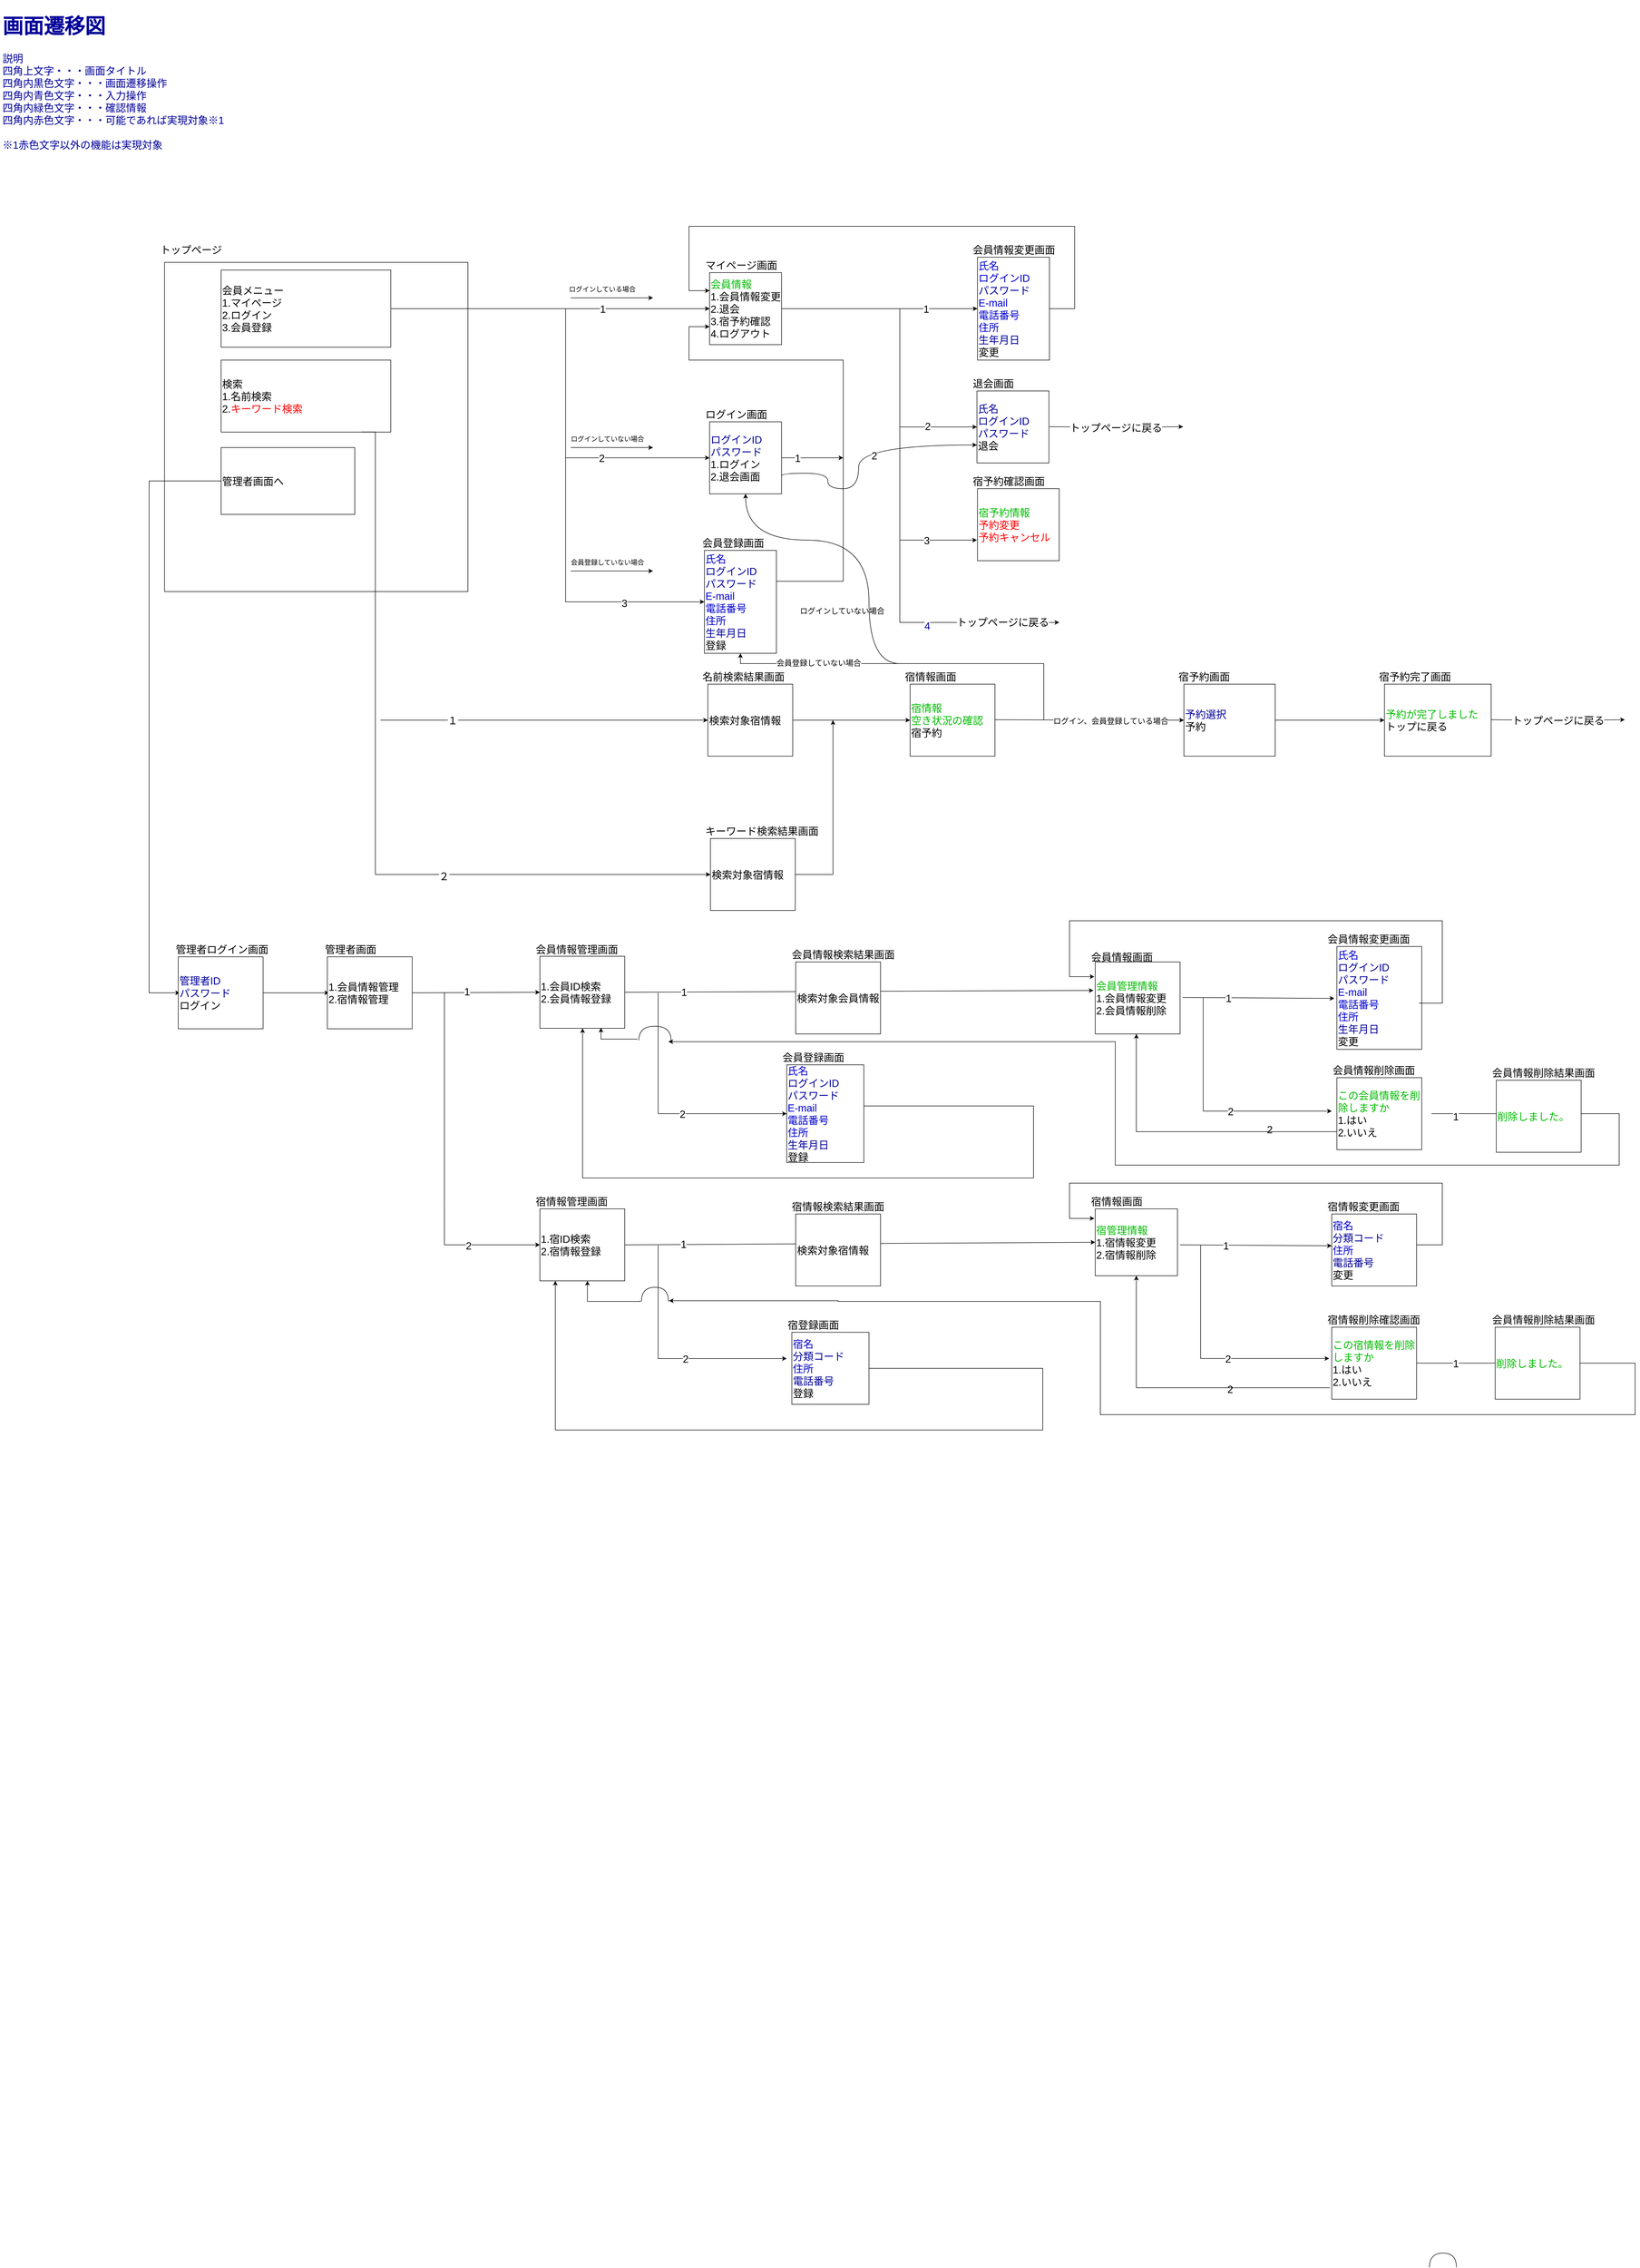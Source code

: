 <mxfile version="18.0.4" type="device"><diagram id="SCnkeToK2idK928pMim0" name="ページ1"><mxGraphModel dx="2545" dy="2620" grid="1" gridSize="10" guides="1" tooltips="1" connect="1" arrows="1" fold="1" page="1" pageScale="1" pageWidth="1100" pageHeight="1700" math="0" shadow="0"><root><mxCell id="0"/><mxCell id="1" parent="0"/><mxCell id="dKKwTY9NeeQIRmnHNCGu-55" value="&lt;h1&gt;画面遷移図&lt;/h1&gt;&lt;div&gt;説明&lt;/div&gt;&lt;div&gt;四角上文字・・・画面タイトル&lt;/div&gt;&lt;div&gt;四角内黒色文字・・・画面遷移操作&lt;/div&gt;&lt;div&gt;四角内青色文字・・・入力操作&lt;/div&gt;&lt;div&gt;四角内緑色文字・・・確認情報&lt;/div&gt;&lt;div&gt;四角内赤色文字・・・可能であれば実現対象※1&lt;/div&gt;&lt;div&gt;&lt;br&gt;&lt;/div&gt;&lt;div&gt;※1赤色文字以外の機能は実現対象&lt;/div&gt;&lt;div&gt;&lt;br&gt;&lt;/div&gt;" style="text;html=1;strokeColor=none;fillColor=none;spacing=5;spacingTop=-20;whiteSpace=wrap;overflow=hidden;rounded=0;fontSize=20;fontColor=#000099;" parent="1" vertex="1"><mxGeometry x="-210" y="-1370" width="510" height="360" as="geometry"/></mxCell><mxCell id="dKKwTY9NeeQIRmnHNCGu-114" value="" style="endArrow=classic;html=1;rounded=0;fontSize=20;fontColor=#00BB00;edgeStyle=elbowEdgeStyle;" parent="1" source="ScFktMSNSQJgYBEIyoUA-1" edge="1"><mxGeometry width="50" height="50" relative="1" as="geometry"><mxPoint x="-20" y="-30" as="sourcePoint"/><mxPoint x="140" y="550" as="targetPoint"/><Array as="points"><mxPoint x="80" y="550"/></Array></mxGeometry></mxCell><mxCell id="dKKwTY9NeeQIRmnHNCGu-115" value="&lt;font color=&quot;#000099&quot;&gt;管理者ID&lt;br&gt;パスワード&lt;/font&gt;&lt;br&gt;ログイン" style="rounded=0;whiteSpace=wrap;html=1;fontSize=20;align=left;" parent="1" vertex="1"><mxGeometry x="136.67" y="480" width="165" height="140" as="geometry"/></mxCell><mxCell id="dKKwTY9NeeQIRmnHNCGu-117" value="管理者ログイン画面" style="text;html=1;strokeColor=none;fillColor=none;align=left;verticalAlign=middle;whiteSpace=wrap;rounded=0;fontSize=20;" parent="1" vertex="1"><mxGeometry x="130" y="450" width="210" height="30" as="geometry"/></mxCell><mxCell id="dKKwTY9NeeQIRmnHNCGu-118" value="" style="endArrow=classic;html=1;rounded=0;fontSize=20;fontColor=#000099;exitX=1;exitY=0.5;exitDx=0;exitDy=0;" parent="1" source="dKKwTY9NeeQIRmnHNCGu-115" edge="1"><mxGeometry width="50" height="50" relative="1" as="geometry"><mxPoint x="480" y="590" as="sourcePoint"/><mxPoint x="430" y="550" as="targetPoint"/></mxGeometry></mxCell><mxCell id="dKKwTY9NeeQIRmnHNCGu-119" value="1.会員情報管理&lt;br&gt;2.宿情報管理" style="rounded=0;whiteSpace=wrap;html=1;fontSize=20;align=left;" parent="1" vertex="1"><mxGeometry x="426.67" y="480" width="165" height="140" as="geometry"/></mxCell><mxCell id="dKKwTY9NeeQIRmnHNCGu-120" value="管理者画面" style="text;html=1;strokeColor=none;fillColor=none;align=left;verticalAlign=middle;whiteSpace=wrap;rounded=0;fontSize=20;" parent="1" vertex="1"><mxGeometry x="420" y="450" width="210" height="30" as="geometry"/></mxCell><mxCell id="dKKwTY9NeeQIRmnHNCGu-121" value="" style="endArrow=classic;html=1;rounded=0;fontSize=20;fontColor=#000099;exitX=1;exitY=0.5;exitDx=0;exitDy=0;entryX=0;entryY=0.5;entryDx=0;entryDy=0;" parent="1" target="dKKwTY9NeeQIRmnHNCGu-122" edge="1"><mxGeometry width="50" height="50" relative="1" as="geometry"><mxPoint x="591.67" y="550" as="sourcePoint"/><mxPoint x="720" y="550" as="targetPoint"/></mxGeometry></mxCell><mxCell id="dKKwTY9NeeQIRmnHNCGu-129" value="1" style="edgeLabel;html=1;align=center;verticalAlign=middle;resizable=0;points=[];fontSize=20;fontColor=#000000;" parent="dKKwTY9NeeQIRmnHNCGu-121" vertex="1" connectable="0"><mxGeometry x="-0.143" y="3" relative="1" as="geometry"><mxPoint as="offset"/></mxGeometry></mxCell><mxCell id="dKKwTY9NeeQIRmnHNCGu-122" value="1.会員ID検索&lt;br&gt;2.会員情報登録" style="rounded=0;whiteSpace=wrap;html=1;fontSize=20;align=left;" parent="1" vertex="1"><mxGeometry x="840.0" y="479" width="165" height="140" as="geometry"/></mxCell><mxCell id="dKKwTY9NeeQIRmnHNCGu-123" value="会員情報管理画面" style="text;html=1;strokeColor=none;fillColor=none;align=left;verticalAlign=middle;whiteSpace=wrap;rounded=0;fontSize=20;" parent="1" vertex="1"><mxGeometry x="830" y="450" width="210" height="30" as="geometry"/></mxCell><mxCell id="dKKwTY9NeeQIRmnHNCGu-124" value="" style="edgeStyle=segmentEdgeStyle;endArrow=classic;html=1;rounded=0;fontSize=20;fontColor=#000000;entryX=0;entryY=0.5;entryDx=0;entryDy=0;" parent="1" target="dKKwTY9NeeQIRmnHNCGu-125" edge="1"><mxGeometry width="50" height="50" relative="1" as="geometry"><mxPoint x="654.34" y="549" as="sourcePoint"/><mxPoint x="840" y="770" as="targetPoint"/><Array as="points"><mxPoint x="654" y="1040"/></Array></mxGeometry></mxCell><mxCell id="dKKwTY9NeeQIRmnHNCGu-130" value="2" style="edgeLabel;html=1;align=center;verticalAlign=middle;resizable=0;points=[];fontSize=20;fontColor=#000000;" parent="dKKwTY9NeeQIRmnHNCGu-124" vertex="1" connectable="0"><mxGeometry x="0.302" y="2" relative="1" as="geometry"><mxPoint x="44" y="51" as="offset"/></mxGeometry></mxCell><mxCell id="dKKwTY9NeeQIRmnHNCGu-125" value="1.宿ID検索&lt;br&gt;2.宿情報登録" style="rounded=0;whiteSpace=wrap;html=1;fontSize=20;align=left;" parent="1" vertex="1"><mxGeometry x="840.0" y="970" width="165" height="140" as="geometry"/></mxCell><mxCell id="dKKwTY9NeeQIRmnHNCGu-126" value="宿情報管理画面" style="text;html=1;strokeColor=none;fillColor=none;align=left;verticalAlign=middle;whiteSpace=wrap;rounded=0;fontSize=20;" parent="1" vertex="1"><mxGeometry x="830" y="940" width="210" height="30" as="geometry"/></mxCell><mxCell id="dKKwTY9NeeQIRmnHNCGu-131" value="" style="endArrow=classic;html=1;rounded=0;fontSize=20;fontColor=#000000;exitX=1;exitY=0.5;exitDx=0;exitDy=0;entryX=-0.021;entryY=0.396;entryDx=0;entryDy=0;entryPerimeter=0;" parent="1" source="dKKwTY9NeeQIRmnHNCGu-122" target="dKKwTY9NeeQIRmnHNCGu-141" edge="1"><mxGeometry width="50" height="50" relative="1" as="geometry"><mxPoint x="1130" y="550" as="sourcePoint"/><mxPoint x="1310" y="550" as="targetPoint"/></mxGeometry></mxCell><mxCell id="dKKwTY9NeeQIRmnHNCGu-138" value="1" style="edgeLabel;html=1;align=center;verticalAlign=middle;resizable=0;points=[];fontSize=20;fontColor=#000000;" parent="dKKwTY9NeeQIRmnHNCGu-131" vertex="1" connectable="0"><mxGeometry x="-0.226" y="-1" relative="1" as="geometry"><mxPoint x="-238" y="-1" as="offset"/></mxGeometry></mxCell><mxCell id="dKKwTY9NeeQIRmnHNCGu-132" value="&lt;font color=&quot;#00bb00&quot;&gt;宿管理情報&lt;/font&gt;&lt;br&gt;1.宿情報変更&lt;br&gt;2.宿情報削除" style="rounded=0;whiteSpace=wrap;html=1;fontSize=20;align=left;" parent="1" vertex="1"><mxGeometry x="1920" y="970" width="160" height="130" as="geometry"/></mxCell><mxCell id="dKKwTY9NeeQIRmnHNCGu-133" value="宿情報画面" style="text;html=1;strokeColor=none;fillColor=none;align=left;verticalAlign=middle;whiteSpace=wrap;rounded=0;fontSize=20;" parent="1" vertex="1"><mxGeometry x="1910" y="940" width="210" height="30" as="geometry"/></mxCell><mxCell id="dKKwTY9NeeQIRmnHNCGu-134" value="" style="endArrow=classic;html=1;rounded=0;fontSize=20;fontColor=#00BB00;edgeStyle=elbowEdgeStyle;entryX=0;entryY=0.5;entryDx=0;entryDy=0;" parent="1" target="dKKwTY9NeeQIRmnHNCGu-135" edge="1"><mxGeometry width="50" height="50" relative="1" as="geometry"><mxPoint x="1070" y="550" as="sourcePoint"/><mxPoint x="1290" y="770" as="targetPoint"/><Array as="points"><mxPoint x="1070" y="770"/></Array></mxGeometry></mxCell><mxCell id="dKKwTY9NeeQIRmnHNCGu-139" value="2" style="edgeLabel;html=1;align=center;verticalAlign=middle;resizable=0;points=[];fontSize=20;fontColor=#000000;" parent="dKKwTY9NeeQIRmnHNCGu-134" vertex="1" connectable="0"><mxGeometry x="0.162" relative="1" as="geometry"><mxPoint as="offset"/></mxGeometry></mxCell><mxCell id="dKKwTY9NeeQIRmnHNCGu-135" value="&lt;font style=&quot;&quot; color=&quot;#0000cc&quot;&gt;氏名&lt;br&gt;&lt;/font&gt;&lt;font color=&quot;#000099&quot;&gt;ログインID&lt;br&gt;パスワード&lt;/font&gt;&lt;br style=&quot;&quot;&gt;&lt;font style=&quot;&quot; color=&quot;#0000cc&quot;&gt;E-mail&lt;/font&gt;&lt;br style=&quot;&quot;&gt;&lt;font style=&quot;&quot; color=&quot;#0000cc&quot;&gt;電話番号&lt;/font&gt;&lt;br style=&quot;&quot;&gt;&lt;font style=&quot;&quot; color=&quot;#0000cc&quot;&gt;住所&lt;br&gt;&lt;/font&gt;&lt;font color=&quot;#000099&quot;&gt;生年月日&lt;/font&gt;&lt;br style=&quot;&quot;&gt;登録" style="rounded=0;whiteSpace=wrap;html=1;fontSize=20;align=left;" parent="1" vertex="1"><mxGeometry x="1320" y="690" width="150" height="190" as="geometry"/></mxCell><mxCell id="dKKwTY9NeeQIRmnHNCGu-136" value="会員登録画面" style="text;html=1;strokeColor=none;fillColor=none;align=left;verticalAlign=middle;whiteSpace=wrap;rounded=0;fontSize=20;" parent="1" vertex="1"><mxGeometry x="1310" y="660" width="140" height="30" as="geometry"/></mxCell><mxCell id="dKKwTY9NeeQIRmnHNCGu-141" value="&lt;font color=&quot;#00bb00&quot;&gt;会員管理情報&lt;/font&gt;&lt;br&gt;1.会員情報変更&lt;br&gt;2.会員情報削除" style="rounded=0;whiteSpace=wrap;html=1;fontSize=20;align=left;" parent="1" vertex="1"><mxGeometry x="1920.0" y="490" width="165" height="140" as="geometry"/></mxCell><mxCell id="dKKwTY9NeeQIRmnHNCGu-142" value="会員情報画面" style="text;html=1;strokeColor=none;fillColor=none;align=left;verticalAlign=middle;whiteSpace=wrap;rounded=0;fontSize=20;" parent="1" vertex="1"><mxGeometry x="1910" y="465" width="210" height="30" as="geometry"/></mxCell><mxCell id="dKKwTY9NeeQIRmnHNCGu-143" value="" style="endArrow=classic;html=1;rounded=0;fontSize=20;fontColor=#000000;exitX=1;exitY=0.5;exitDx=0;exitDy=0;entryX=0;entryY=0.5;entryDx=0;entryDy=0;" parent="1" target="dKKwTY9NeeQIRmnHNCGu-132" edge="1"><mxGeometry width="50" height="50" relative="1" as="geometry"><mxPoint x="1005" y="1040" as="sourcePoint"/><mxPoint x="1310.0" y="1041" as="targetPoint"/></mxGeometry></mxCell><mxCell id="dKKwTY9NeeQIRmnHNCGu-144" value="1" style="edgeLabel;html=1;align=center;verticalAlign=middle;resizable=0;points=[];fontSize=20;fontColor=#000000;" parent="dKKwTY9NeeQIRmnHNCGu-143" vertex="1" connectable="0"><mxGeometry x="-0.226" y="-1" relative="1" as="geometry"><mxPoint x="-240" y="-1" as="offset"/></mxGeometry></mxCell><mxCell id="dKKwTY9NeeQIRmnHNCGu-145" value="" style="endArrow=classic;html=1;rounded=0;fontSize=20;fontColor=#00BB00;edgeStyle=elbowEdgeStyle;entryX=0;entryY=0.5;entryDx=0;entryDy=0;" parent="1" edge="1"><mxGeometry width="50" height="50" relative="1" as="geometry"><mxPoint x="1070.0" y="1041" as="sourcePoint"/><mxPoint x="1320.0" y="1261" as="targetPoint"/><Array as="points"><mxPoint x="1070.0" y="1261"/></Array></mxGeometry></mxCell><mxCell id="dKKwTY9NeeQIRmnHNCGu-146" value="2" style="edgeLabel;html=1;align=center;verticalAlign=middle;resizable=0;points=[];fontSize=20;fontColor=#000000;" parent="dKKwTY9NeeQIRmnHNCGu-145" vertex="1" connectable="0"><mxGeometry x="0.162" relative="1" as="geometry"><mxPoint as="offset"/></mxGeometry></mxCell><mxCell id="dKKwTY9NeeQIRmnHNCGu-147" value="&lt;font style=&quot;&quot; color=&quot;#0000cc&quot;&gt;宿名&lt;br&gt;&lt;/font&gt;&lt;font color=&quot;#000099&quot;&gt;分類コード&lt;/font&gt;&lt;br style=&quot;&quot;&gt;&lt;font style=&quot;&quot; color=&quot;#0000cc&quot;&gt;住所&lt;br&gt;&lt;/font&gt;&lt;font color=&quot;#000099&quot;&gt;電話番号&lt;/font&gt;&lt;br style=&quot;&quot;&gt;登録" style="rounded=0;whiteSpace=wrap;html=1;fontSize=20;align=left;" parent="1" vertex="1"><mxGeometry x="1330" y="1210" width="150" height="140" as="geometry"/></mxCell><mxCell id="dKKwTY9NeeQIRmnHNCGu-148" value="宿登録画面" style="text;html=1;strokeColor=none;fillColor=none;align=left;verticalAlign=middle;whiteSpace=wrap;rounded=0;fontSize=20;" parent="1" vertex="1"><mxGeometry x="1320" y="1180" width="140" height="30" as="geometry"/></mxCell><mxCell id="dKKwTY9NeeQIRmnHNCGu-153" value="" style="edgeStyle=orthogonalEdgeStyle;elbow=vertical;endArrow=classic;html=1;rounded=0;fontSize=20;fontColor=#00BB00;exitX=1;exitY=0.5;exitDx=0;exitDy=0;" parent="1" source="dKKwTY9NeeQIRmnHNCGu-135" target="dKKwTY9NeeQIRmnHNCGu-122" edge="1"><mxGeometry width="50" height="50" relative="1" as="geometry"><mxPoint x="1730" y="770" as="sourcePoint"/><mxPoint x="910" y="910" as="targetPoint"/><Array as="points"><mxPoint x="1470" y="770"/><mxPoint x="1800" y="770"/><mxPoint x="1800" y="910"/><mxPoint x="923" y="910"/></Array></mxGeometry></mxCell><mxCell id="dKKwTY9NeeQIRmnHNCGu-158" value="" style="edgeStyle=orthogonalEdgeStyle;elbow=vertical;endArrow=classic;html=1;rounded=0;fontSize=20;fontColor=#00BB00;exitX=1;exitY=0.5;exitDx=0;exitDy=0;" parent="1" source="dKKwTY9NeeQIRmnHNCGu-147" edge="1"><mxGeometry width="50" height="50" relative="1" as="geometry"><mxPoint x="1749" y="1280" as="sourcePoint"/><mxPoint x="870" y="1110" as="targetPoint"/><Array as="points"><mxPoint x="1818" y="1280"/><mxPoint x="1818" y="1400"/><mxPoint x="870" y="1400"/></Array></mxGeometry></mxCell><mxCell id="fsXz6TaaXuF8lYQnEUU4-1" value="検索対象宿情報" style="rounded=0;whiteSpace=wrap;html=1;fontSize=20;align=left;" parent="1" vertex="1"><mxGeometry x="1337.5" y="980" width="165" height="140" as="geometry"/></mxCell><mxCell id="fsXz6TaaXuF8lYQnEUU4-2" value="宿情報検索結果画面" style="text;html=1;strokeColor=none;fillColor=none;align=left;verticalAlign=middle;whiteSpace=wrap;rounded=0;fontSize=20;" parent="1" vertex="1"><mxGeometry x="1327.5" y="950" width="210" height="30" as="geometry"/></mxCell><mxCell id="fsXz6TaaXuF8lYQnEUU4-3" value="検索対象会員情報" style="rounded=0;whiteSpace=wrap;html=1;fontSize=20;align=left;" parent="1" vertex="1"><mxGeometry x="1337.5" y="490" width="165" height="140" as="geometry"/></mxCell><mxCell id="fsXz6TaaXuF8lYQnEUU4-4" value="会員情報検索結果画面" style="text;html=1;strokeColor=none;fillColor=none;align=left;verticalAlign=middle;whiteSpace=wrap;rounded=0;fontSize=20;" parent="1" vertex="1"><mxGeometry x="1327.5" y="460" width="210" height="30" as="geometry"/></mxCell><mxCell id="fsXz6TaaXuF8lYQnEUU4-6" value="" style="endArrow=classic;html=1;rounded=0;fontSize=20;fontColor=#00BB00;edgeStyle=elbowEdgeStyle;entryX=0;entryY=0.5;entryDx=0;entryDy=0;" parent="1" edge="1"><mxGeometry width="50" height="50" relative="1" as="geometry"><mxPoint x="2130.005" y="560.003" as="sourcePoint"/><mxPoint x="2380.005" y="780.003" as="targetPoint"/><Array as="points"><mxPoint x="2130.005" y="780.003"/></Array></mxGeometry></mxCell><mxCell id="fsXz6TaaXuF8lYQnEUU4-7" value="2" style="edgeLabel;html=1;align=center;verticalAlign=middle;resizable=0;points=[];fontSize=20;fontColor=#000000;" parent="fsXz6TaaXuF8lYQnEUU4-6" vertex="1" connectable="0"><mxGeometry x="0.162" relative="1" as="geometry"><mxPoint as="offset"/></mxGeometry></mxCell><mxCell id="fsXz6TaaXuF8lYQnEUU4-8" value="" style="endArrow=classic;html=1;rounded=0;fontSize=20;fontColor=#000000;exitX=1;exitY=0.5;exitDx=0;exitDy=0;" parent="1" edge="1"><mxGeometry width="50" height="50" relative="1" as="geometry"><mxPoint x="2090" y="559.09" as="sourcePoint"/><mxPoint x="2385" y="560.91" as="targetPoint"/></mxGeometry></mxCell><mxCell id="fsXz6TaaXuF8lYQnEUU4-9" value="1" style="edgeLabel;html=1;align=center;verticalAlign=middle;resizable=0;points=[];fontSize=20;fontColor=#000000;" parent="fsXz6TaaXuF8lYQnEUU4-8" vertex="1" connectable="0"><mxGeometry x="-0.226" y="-1" relative="1" as="geometry"><mxPoint x="-25" y="-1" as="offset"/></mxGeometry></mxCell><mxCell id="fsXz6TaaXuF8lYQnEUU4-10" value="" style="endArrow=classic;html=1;rounded=0;fontSize=20;fontColor=#00BB00;edgeStyle=elbowEdgeStyle;entryX=0;entryY=0.5;entryDx=0;entryDy=0;" parent="1" edge="1"><mxGeometry width="50" height="50" relative="1" as="geometry"><mxPoint x="2125.005" y="1040.913" as="sourcePoint"/><mxPoint x="2375.005" y="1260.913" as="targetPoint"/><Array as="points"><mxPoint x="2125.005" y="1260.913"/></Array></mxGeometry></mxCell><mxCell id="fsXz6TaaXuF8lYQnEUU4-11" value="2" style="edgeLabel;html=1;align=center;verticalAlign=middle;resizable=0;points=[];fontSize=20;fontColor=#000000;" parent="fsXz6TaaXuF8lYQnEUU4-10" vertex="1" connectable="0"><mxGeometry x="0.162" relative="1" as="geometry"><mxPoint as="offset"/></mxGeometry></mxCell><mxCell id="fsXz6TaaXuF8lYQnEUU4-12" value="" style="endArrow=classic;html=1;rounded=0;fontSize=20;fontColor=#000000;exitX=1;exitY=0.5;exitDx=0;exitDy=0;" parent="1" edge="1"><mxGeometry width="50" height="50" relative="1" as="geometry"><mxPoint x="2085" y="1040" as="sourcePoint"/><mxPoint x="2380" y="1041.82" as="targetPoint"/></mxGeometry></mxCell><mxCell id="fsXz6TaaXuF8lYQnEUU4-13" value="1" style="edgeLabel;html=1;align=center;verticalAlign=middle;resizable=0;points=[];fontSize=20;fontColor=#000000;" parent="fsXz6TaaXuF8lYQnEUU4-12" vertex="1" connectable="0"><mxGeometry x="-0.226" y="-1" relative="1" as="geometry"><mxPoint x="-25" y="-1" as="offset"/></mxGeometry></mxCell><mxCell id="fsXz6TaaXuF8lYQnEUU4-14" value="&lt;font style=&quot;&quot; color=&quot;#0000cc&quot;&gt;氏名&lt;br&gt;&lt;/font&gt;&lt;font style=&quot;&quot; color=&quot;#000099&quot;&gt;ログインID&lt;br&gt;パスワード&lt;/font&gt;&lt;br style=&quot;&quot;&gt;&lt;font style=&quot;&quot; color=&quot;#0000cc&quot;&gt;E-mail&lt;/font&gt;&lt;br style=&quot;&quot;&gt;&lt;font style=&quot;&quot; color=&quot;#0000cc&quot;&gt;電話番号&lt;/font&gt;&lt;br style=&quot;&quot;&gt;&lt;font style=&quot;&quot; color=&quot;#0000cc&quot;&gt;住所&lt;br&gt;&lt;/font&gt;&lt;span style=&quot;color: rgb(0, 0, 153);&quot;&gt;生年月日&lt;/span&gt;&lt;br style=&quot;&quot;&gt;変更" style="rounded=0;whiteSpace=wrap;html=1;fontSize=20;align=left;" parent="1" vertex="1"><mxGeometry x="2390" y="460" width="165" height="200" as="geometry"/></mxCell><mxCell id="fsXz6TaaXuF8lYQnEUU4-15" value="会員情報変更画面" style="text;html=1;strokeColor=none;fillColor=none;align=left;verticalAlign=middle;whiteSpace=wrap;rounded=0;fontSize=20;" parent="1" vertex="1"><mxGeometry x="2370" y="430" width="210" height="30" as="geometry"/></mxCell><mxCell id="fsXz6TaaXuF8lYQnEUU4-16" value="&lt;font color=&quot;#00bb00&quot;&gt;この会員情報を削除しますか&lt;/font&gt;&lt;br&gt;1.はい&lt;br&gt;2.いいえ" style="rounded=0;whiteSpace=wrap;html=1;fontSize=20;align=left;" parent="1" vertex="1"><mxGeometry x="2390.0" y="715" width="165" height="140" as="geometry"/></mxCell><mxCell id="fsXz6TaaXuF8lYQnEUU4-17" value="会員情報削除画面" style="text;html=1;strokeColor=none;fillColor=none;align=left;verticalAlign=middle;whiteSpace=wrap;rounded=0;fontSize=20;" parent="1" vertex="1"><mxGeometry x="2380" y="685" width="210" height="30" as="geometry"/></mxCell><mxCell id="fsXz6TaaXuF8lYQnEUU4-18" value="&lt;font style=&quot;&quot; color=&quot;#0000cc&quot;&gt;宿名&lt;br&gt;&lt;/font&gt;&lt;font style=&quot;&quot; color=&quot;#000099&quot;&gt;分類コード&lt;/font&gt;&lt;br style=&quot;&quot;&gt;&lt;font style=&quot;&quot; color=&quot;#0000cc&quot;&gt;住所&lt;br&gt;&lt;/font&gt;&lt;font style=&quot;&quot; color=&quot;#000099&quot;&gt;電話番号&lt;/font&gt;&lt;br style=&quot;&quot;&gt;変更" style="rounded=0;whiteSpace=wrap;html=1;fontSize=20;align=left;" parent="1" vertex="1"><mxGeometry x="2380.0" y="980" width="165" height="140" as="geometry"/></mxCell><mxCell id="fsXz6TaaXuF8lYQnEUU4-19" value="宿情報変更画面" style="text;html=1;strokeColor=none;fillColor=none;align=left;verticalAlign=middle;whiteSpace=wrap;rounded=0;fontSize=20;" parent="1" vertex="1"><mxGeometry x="2370" y="950" width="210" height="30" as="geometry"/></mxCell><mxCell id="fsXz6TaaXuF8lYQnEUU4-20" value="&lt;font style=&quot;&quot; color=&quot;#00bb00&quot;&gt;この宿情報を削除しますか&lt;/font&gt;&lt;br style=&quot;&quot;&gt;&lt;span style=&quot;&quot;&gt;1.はい&lt;/span&gt;&lt;br style=&quot;&quot;&gt;&lt;span style=&quot;&quot;&gt;2.いいえ&lt;/span&gt;" style="rounded=0;whiteSpace=wrap;html=1;fontSize=20;align=left;" parent="1" vertex="1"><mxGeometry x="2380.0" y="1200" width="165" height="140" as="geometry"/></mxCell><mxCell id="fsXz6TaaXuF8lYQnEUU4-21" value="宿情報削除確認画面" style="text;html=1;strokeColor=none;fillColor=none;align=left;verticalAlign=middle;whiteSpace=wrap;rounded=0;fontSize=20;" parent="1" vertex="1"><mxGeometry x="2370" y="1170" width="210" height="30" as="geometry"/></mxCell><mxCell id="fsXz6TaaXuF8lYQnEUU4-22" value="" style="edgeStyle=segmentEdgeStyle;endArrow=classic;html=1;rounded=0;fontColor=#00BB00;entryX=0.052;entryY=1.019;entryDx=0;entryDy=0;entryPerimeter=0;" parent="1" target="awbDThb11Wzi4i5nIfmP-154" edge="1"><mxGeometry width="50" height="50" relative="1" as="geometry"><mxPoint x="2545" y="1270" as="sourcePoint"/><mxPoint x="1170" y="1150" as="targetPoint"/><Array as="points"><mxPoint x="2970" y="1270"/><mxPoint x="2970" y="1370"/><mxPoint x="1930" y="1370"/><mxPoint x="1930" y="1150"/><mxPoint x="1420" y="1150"/><mxPoint x="1420" y="1149"/></Array></mxGeometry></mxCell><mxCell id="fsXz6TaaXuF8lYQnEUU4-23" value="2" style="edgeLabel;html=1;align=center;verticalAlign=middle;resizable=0;points=[];fontColor=#000000;fontSize=20;" parent="fsXz6TaaXuF8lYQnEUU4-22" vertex="1" connectable="0"><mxGeometry x="-0.546" y="6" relative="1" as="geometry"><mxPoint x="-717" y="-56" as="offset"/></mxGeometry></mxCell><mxCell id="fsXz6TaaXuF8lYQnEUU4-24" value="" style="edgeStyle=segmentEdgeStyle;endArrow=classic;html=1;rounded=0;fontSize=20;fontColor=#000000;exitX=-0.021;exitY=0.841;exitDx=0;exitDy=0;exitPerimeter=0;entryX=0.5;entryY=1;entryDx=0;entryDy=0;" parent="1" source="fsXz6TaaXuF8lYQnEUU4-20" target="dKKwTY9NeeQIRmnHNCGu-132" edge="1"><mxGeometry width="50" height="50" relative="1" as="geometry"><mxPoint x="2270" y="1320" as="sourcePoint"/><mxPoint x="2320" y="1270" as="targetPoint"/><Array as="points"><mxPoint x="2000" y="1318"/></Array></mxGeometry></mxCell><mxCell id="fsXz6TaaXuF8lYQnEUU4-25" value="1" style="edgeLabel;html=1;align=center;verticalAlign=middle;resizable=0;points=[];fontSize=20;fontColor=#000000;" parent="fsXz6TaaXuF8lYQnEUU4-24" vertex="1" connectable="0"><mxGeometry x="-0.486" relative="1" as="geometry"><mxPoint x="397" y="-48" as="offset"/></mxGeometry></mxCell><mxCell id="fsXz6TaaXuF8lYQnEUU4-26" value="" style="edgeStyle=segmentEdgeStyle;endArrow=classic;html=1;rounded=0;fontColor=#00BB00;" parent="1" edge="1"><mxGeometry width="50" height="50" relative="1" as="geometry"><mxPoint x="2574" y="785" as="sourcePoint"/><mxPoint x="1090" y="645" as="targetPoint"/><Array as="points"><mxPoint x="2939" y="785"/><mxPoint x="2939" y="885"/><mxPoint x="1959" y="885"/><mxPoint x="1959" y="645"/><mxPoint x="1110" y="645"/></Array></mxGeometry></mxCell><mxCell id="fsXz6TaaXuF8lYQnEUU4-27" value="2" style="edgeLabel;html=1;align=center;verticalAlign=middle;resizable=0;points=[];fontColor=#000000;fontSize=20;" parent="fsXz6TaaXuF8lYQnEUU4-26" vertex="1" connectable="0"><mxGeometry x="-0.546" y="6" relative="1" as="geometry"><mxPoint x="-565" y="-76" as="offset"/></mxGeometry></mxCell><mxCell id="fsXz6TaaXuF8lYQnEUU4-28" value="" style="edgeStyle=segmentEdgeStyle;endArrow=classic;html=1;rounded=0;fontSize=20;fontColor=#000000;" parent="1" edge="1"><mxGeometry width="50" height="50" relative="1" as="geometry"><mxPoint x="2390" y="830" as="sourcePoint"/><mxPoint x="2000" y="630" as="targetPoint"/><Array as="points"><mxPoint x="2387" y="820"/><mxPoint x="2010" y="820"/></Array></mxGeometry></mxCell><mxCell id="fsXz6TaaXuF8lYQnEUU4-29" value="1" style="edgeLabel;html=1;align=center;verticalAlign=middle;resizable=0;points=[];fontSize=20;fontColor=#000000;" parent="fsXz6TaaXuF8lYQnEUU4-28" vertex="1" connectable="0"><mxGeometry x="-0.486" relative="1" as="geometry"><mxPoint x="372" y="-30" as="offset"/></mxGeometry></mxCell><mxCell id="fsXz6TaaXuF8lYQnEUU4-31" value="" style="edgeStyle=segmentEdgeStyle;endArrow=classic;html=1;rounded=0;fontSize=20;fontColor=#000000;entryX=-0.01;entryY=0.143;entryDx=0;entryDy=0;entryPerimeter=0;" parent="1" target="dKKwTY9NeeQIRmnHNCGu-132" edge="1"><mxGeometry width="50" height="50" relative="1" as="geometry"><mxPoint x="2545" y="1040" as="sourcePoint"/><mxPoint x="1870" y="990" as="targetPoint"/><Array as="points"><mxPoint x="2595" y="1040"/><mxPoint x="2595" y="920"/><mxPoint x="1870" y="920"/><mxPoint x="1870" y="989"/></Array></mxGeometry></mxCell><mxCell id="fsXz6TaaXuF8lYQnEUU4-32" value="" style="edgeStyle=segmentEdgeStyle;endArrow=classic;html=1;rounded=0;fontSize=20;fontColor=#000000;entryX=-0.01;entryY=0.143;entryDx=0;entryDy=0;entryPerimeter=0;" parent="1" edge="1"><mxGeometry width="50" height="50" relative="1" as="geometry"><mxPoint x="2550" y="570.09" as="sourcePoint"/><mxPoint x="1918.31" y="518.59" as="targetPoint"/><Array as="points"><mxPoint x="2595" y="570"/><mxPoint x="2595" y="410"/><mxPoint x="1870" y="410"/><mxPoint x="1870" y="519"/></Array></mxGeometry></mxCell><mxCell id="lgAugguogJ9IQKmqpxsA-20" value="&lt;font color=&quot;#00bb00&quot;&gt;削除しました。&lt;/font&gt;&lt;br&gt;" style="rounded=0;whiteSpace=wrap;html=1;fontSize=20;align=left;" parent="1" vertex="1"><mxGeometry x="2700.0" y="720" width="165" height="140" as="geometry"/></mxCell><mxCell id="lgAugguogJ9IQKmqpxsA-21" value="会員情報削除結果画面" style="text;html=1;strokeColor=none;fillColor=none;align=left;verticalAlign=middle;whiteSpace=wrap;rounded=0;fontSize=20;" parent="1" vertex="1"><mxGeometry x="2690" y="690" width="210" height="30" as="geometry"/></mxCell><mxCell id="lgAugguogJ9IQKmqpxsA-22" value="&lt;font color=&quot;#00bb00&quot;&gt;削除しました。&lt;/font&gt;&lt;br&gt;" style="rounded=0;whiteSpace=wrap;html=1;fontSize=20;align=left;" parent="1" vertex="1"><mxGeometry x="2697.82" y="1200" width="165" height="140" as="geometry"/></mxCell><mxCell id="lgAugguogJ9IQKmqpxsA-23" value="会員情報削除結果画面" style="text;html=1;strokeColor=none;fillColor=none;align=left;verticalAlign=middle;whiteSpace=wrap;rounded=0;fontSize=20;" parent="1" vertex="1"><mxGeometry x="2690" y="1170" width="210" height="30" as="geometry"/></mxCell><mxCell id="awbDThb11Wzi4i5nIfmP-74" value="" style="edgeStyle=segmentEdgeStyle;endArrow=classic;html=1;rounded=0;fontSize=20;fontColor=#000099;elbow=vertical;entryX=0;entryY=0.25;entryDx=0;entryDy=0;" parent="1" target="awbDThb11Wzi4i5nIfmP-104" edge="1"><mxGeometry width="50" height="50" relative="1" as="geometry"><mxPoint x="1830" y="-780" as="sourcePoint"/><mxPoint x="960" y="-820" as="targetPoint"/><Array as="points"><mxPoint x="1880" y="-780"/><mxPoint x="1880" y="-940"/><mxPoint x="1130" y="-940"/><mxPoint x="1130" y="-815"/></Array></mxGeometry></mxCell><mxCell id="awbDThb11Wzi4i5nIfmP-75" value="&lt;span style=&quot;font-size: 20px;&quot;&gt;&lt;br&gt;&lt;/span&gt;" style="rounded=0;whiteSpace=wrap;html=1;" parent="1" vertex="1"><mxGeometry x="110" y="-870" width="590" height="640" as="geometry"/></mxCell><mxCell id="awbDThb11Wzi4i5nIfmP-76" value="検索&lt;br&gt;1.名前検索&lt;br&gt;2.&lt;font color=&quot;#ff0000&quot;&gt;キーワード検索&lt;/font&gt;" style="rounded=0;whiteSpace=wrap;html=1;fontSize=20;align=left;" parent="1" vertex="1"><mxGeometry x="220" y="-680" width="330" height="140" as="geometry"/></mxCell><mxCell id="awbDThb11Wzi4i5nIfmP-77" value="" style="endArrow=classic;html=1;rounded=0;fontSize=20;exitX=1;exitY=0.5;exitDx=0;exitDy=0;entryX=0;entryY=0.5;entryDx=0;entryDy=0;startArrow=none;" parent="1" source="awbDThb11Wzi4i5nIfmP-104" target="awbDThb11Wzi4i5nIfmP-89" edge="1"><mxGeometry width="50" height="50" relative="1" as="geometry"><mxPoint x="1120" y="-780" as="sourcePoint"/><mxPoint x="1410.0" y="-780" as="targetPoint"/></mxGeometry></mxCell><mxCell id="awbDThb11Wzi4i5nIfmP-78" value="1" style="edgeLabel;html=1;align=center;verticalAlign=middle;resizable=0;points=[];fontSize=20;fontColor=#000000;" parent="awbDThb11Wzi4i5nIfmP-77" vertex="1" connectable="0"><mxGeometry x="0.473" relative="1" as="geometry"><mxPoint as="offset"/></mxGeometry></mxCell><mxCell id="awbDThb11Wzi4i5nIfmP-79" value="" style="endArrow=classic;html=1;rounded=0;fontSize=20;entryX=0;entryY=0.5;entryDx=0;entryDy=0;exitX=1;exitY=0.5;exitDx=0;exitDy=0;" parent="1" source="awbDThb11Wzi4i5nIfmP-83" target="awbDThb11Wzi4i5nIfmP-104" edge="1"><mxGeometry width="50" height="50" relative="1" as="geometry"><mxPoint x="350" y="-780" as="sourcePoint"/><mxPoint x="1000" y="-780" as="targetPoint"/></mxGeometry></mxCell><mxCell id="awbDThb11Wzi4i5nIfmP-80" value="1" style="edgeLabel;html=1;align=center;verticalAlign=middle;resizable=0;points=[];fontSize=20;" parent="awbDThb11Wzi4i5nIfmP-79" vertex="1" connectable="0"><mxGeometry x="0.328" relative="1" as="geometry"><mxPoint as="offset"/></mxGeometry></mxCell><mxCell id="awbDThb11Wzi4i5nIfmP-81" value="" style="endArrow=classic;html=1;rounded=0;fontSize=20;edgeStyle=elbowEdgeStyle;entryX=0;entryY=0.5;entryDx=0;entryDy=0;" parent="1" target="awbDThb11Wzi4i5nIfmP-87" edge="1"><mxGeometry width="50" height="50" relative="1" as="geometry"><mxPoint x="890" y="-780" as="sourcePoint"/><mxPoint x="1000" y="-170" as="targetPoint"/><Array as="points"><mxPoint x="890" y="-720"/><mxPoint x="950" y="-540"/><mxPoint x="900" y="-680"/><mxPoint x="924" y="-430"/><mxPoint x="924" y="100"/><mxPoint x="1034" y="-261.25"/><mxPoint x="1064" y="-231.25"/><mxPoint x="1054" y="-231.25"/><mxPoint x="1064" y="-201.25"/></Array></mxGeometry></mxCell><mxCell id="awbDThb11Wzi4i5nIfmP-82" value="3" style="edgeLabel;html=1;align=center;verticalAlign=middle;resizable=0;points=[];fontSize=20;fontColor=#000000;" parent="awbDThb11Wzi4i5nIfmP-81" vertex="1" connectable="0"><mxGeometry x="0.628" y="-2" relative="1" as="geometry"><mxPoint as="offset"/></mxGeometry></mxCell><mxCell id="awbDThb11Wzi4i5nIfmP-83" value="&lt;div style=&quot;&quot;&gt;&lt;span style=&quot;font-size: 20px; text-align: center;&quot;&gt;会員メニュー&lt;/span&gt;&lt;span style=&quot;font-size: 20px; background-color: initial;&quot;&gt;&lt;br&gt;&lt;/span&gt;&lt;/div&gt;&lt;div style=&quot;&quot;&gt;&lt;span style=&quot;font-size: 20px; background-color: initial;&quot;&gt;1.マイページ&lt;/span&gt;&lt;br&gt;&lt;/div&gt;&lt;div style=&quot;&quot;&gt;&lt;span style=&quot;font-size: 20px; background-color: initial;&quot;&gt;2.ログイン&lt;/span&gt;&lt;/div&gt;&lt;div style=&quot;&quot;&gt;&lt;span style=&quot;font-size: 20px;&quot;&gt;3.会員登録&lt;/span&gt;&lt;/div&gt;" style="rounded=0;whiteSpace=wrap;html=1;align=left;" parent="1" vertex="1"><mxGeometry x="220" y="-855" width="330" height="150" as="geometry"/></mxCell><mxCell id="awbDThb11Wzi4i5nIfmP-84" style="edgeStyle=elbowEdgeStyle;rounded=0;orthogonalLoop=1;jettySize=auto;html=1;exitX=0.75;exitY=0;exitDx=0;exitDy=0;" parent="1" source="awbDThb11Wzi4i5nIfmP-83" target="awbDThb11Wzi4i5nIfmP-83" edge="1"><mxGeometry relative="1" as="geometry"/></mxCell><mxCell id="awbDThb11Wzi4i5nIfmP-85" value="トップページ" style="text;html=1;strokeColor=none;fillColor=none;align=left;verticalAlign=middle;whiteSpace=wrap;rounded=0;fontSize=20;" parent="1" vertex="1"><mxGeometry x="100" y="-910" width="130" height="30" as="geometry"/></mxCell><mxCell id="awbDThb11Wzi4i5nIfmP-86" value="マイページ画面" style="text;html=1;strokeColor=none;fillColor=none;align=left;verticalAlign=middle;whiteSpace=wrap;rounded=0;fontSize=20;" parent="1" vertex="1"><mxGeometry x="1160" y="-880" width="170" height="30" as="geometry"/></mxCell><mxCell id="awbDThb11Wzi4i5nIfmP-87" value="&lt;font style=&quot;&quot; color=&quot;#0000cc&quot;&gt;氏名&lt;br&gt;&lt;/font&gt;&lt;font color=&quot;#000099&quot;&gt;ログインID&lt;br&gt;パスワード&lt;/font&gt;&lt;br style=&quot;&quot;&gt;&lt;font style=&quot;&quot; color=&quot;#0000cc&quot;&gt;E-mail&lt;/font&gt;&lt;br style=&quot;&quot;&gt;&lt;font style=&quot;&quot; color=&quot;#0000cc&quot;&gt;電話番号&lt;/font&gt;&lt;br style=&quot;&quot;&gt;&lt;font style=&quot;&quot; color=&quot;#0000cc&quot;&gt;住所&lt;br&gt;&lt;/font&gt;&lt;font color=&quot;#000099&quot;&gt;生年月日&lt;/font&gt;&lt;br style=&quot;&quot;&gt;登録" style="rounded=0;whiteSpace=wrap;html=1;fontSize=20;align=left;" parent="1" vertex="1"><mxGeometry x="1160" y="-310" width="140" height="200" as="geometry"/></mxCell><mxCell id="awbDThb11Wzi4i5nIfmP-88" value="会員登録画面" style="text;html=1;strokeColor=none;fillColor=none;align=left;verticalAlign=middle;whiteSpace=wrap;rounded=0;fontSize=20;" parent="1" vertex="1"><mxGeometry x="1154.17" y="-340" width="140" height="30" as="geometry"/></mxCell><mxCell id="awbDThb11Wzi4i5nIfmP-89" value="&lt;font color=&quot;#0000cc&quot;&gt;氏名&lt;br&gt;ログインID&lt;br&gt;&lt;/font&gt;&lt;font color=&quot;#000099&quot;&gt;パスワード&lt;/font&gt;&lt;br&gt;&lt;font color=&quot;#0000cc&quot;&gt;E-mail&lt;/font&gt;&lt;br&gt;&lt;font color=&quot;#0000cc&quot;&gt;電話番号&lt;/font&gt;&lt;br&gt;&lt;font color=&quot;#0000cc&quot;&gt;住所&lt;br&gt;&lt;/font&gt;&lt;span style=&quot;color: rgb(0, 0, 153);&quot;&gt;生年月日&lt;/span&gt;&lt;br&gt;変更" style="rounded=0;whiteSpace=wrap;html=1;fontSize=20;align=left;" parent="1" vertex="1"><mxGeometry x="1691" y="-880" width="140" height="200" as="geometry"/></mxCell><mxCell id="awbDThb11Wzi4i5nIfmP-90" value="会員情報変更画面" style="text;html=1;strokeColor=none;fillColor=none;align=left;verticalAlign=middle;whiteSpace=wrap;rounded=0;fontSize=20;" parent="1" vertex="1"><mxGeometry x="1680" y="-910" width="170" height="30" as="geometry"/></mxCell><mxCell id="awbDThb11Wzi4i5nIfmP-91" value="&lt;font color=&quot;#000099&quot;&gt;氏名&lt;br&gt;ログインID&lt;br&gt;パスワード&lt;/font&gt;&lt;br&gt;退会" style="rounded=0;whiteSpace=wrap;html=1;fontSize=20;align=left;" parent="1" vertex="1"><mxGeometry x="1690" y="-620" width="140" height="140" as="geometry"/></mxCell><mxCell id="awbDThb11Wzi4i5nIfmP-92" value="" style="edgeStyle=segmentEdgeStyle;endArrow=classic;html=1;rounded=0;fontSize=20;entryX=0;entryY=0.5;entryDx=0;entryDy=0;entryPerimeter=0;" parent="1" target="awbDThb11Wzi4i5nIfmP-91" edge="1"><mxGeometry width="50" height="50" relative="1" as="geometry"><mxPoint x="1540" y="-780" as="sourcePoint"/><mxPoint x="1680" y="-550" as="targetPoint"/><Array as="points"><mxPoint x="1540" y="-550"/></Array></mxGeometry></mxCell><mxCell id="awbDThb11Wzi4i5nIfmP-93" value="2" style="edgeLabel;html=1;align=center;verticalAlign=middle;resizable=0;points=[];fontSize=20;fontColor=#000000;" parent="awbDThb11Wzi4i5nIfmP-92" vertex="1" connectable="0"><mxGeometry x="0.492" y="2" relative="1" as="geometry"><mxPoint as="offset"/></mxGeometry></mxCell><mxCell id="awbDThb11Wzi4i5nIfmP-94" value="退会画面" style="text;html=1;strokeColor=none;fillColor=none;align=left;verticalAlign=middle;whiteSpace=wrap;rounded=0;fontSize=20;" parent="1" vertex="1"><mxGeometry x="1680" y="-650" width="140" height="30" as="geometry"/></mxCell><mxCell id="awbDThb11Wzi4i5nIfmP-95" value="" style="edgeStyle=segmentEdgeStyle;endArrow=classic;html=1;rounded=0;fontSize=20;" parent="1" edge="1"><mxGeometry width="50" height="50" relative="1" as="geometry"><mxPoint x="1540" y="-550" as="sourcePoint"/><mxPoint x="1690" y="-330" as="targetPoint"/><Array as="points"><mxPoint x="1540" y="-330"/><mxPoint x="1610" y="-330"/></Array></mxGeometry></mxCell><mxCell id="awbDThb11Wzi4i5nIfmP-96" value="3" style="edgeLabel;html=1;align=center;verticalAlign=middle;resizable=0;points=[];fontSize=20;fontColor=#000000;" parent="awbDThb11Wzi4i5nIfmP-95" vertex="1" connectable="0"><mxGeometry x="0.468" relative="1" as="geometry"><mxPoint as="offset"/></mxGeometry></mxCell><mxCell id="awbDThb11Wzi4i5nIfmP-97" value="&lt;font color=&quot;#00bb00&quot;&gt;宿予約情報&lt;/font&gt;&lt;br&gt;&lt;font color=&quot;#ff0000&quot;&gt;予約変更&lt;br&gt;予約キャンセル&lt;/font&gt;" style="rounded=0;whiteSpace=wrap;html=1;fontSize=20;align=left;" parent="1" vertex="1"><mxGeometry x="1691" y="-430" width="159" height="140" as="geometry"/></mxCell><mxCell id="awbDThb11Wzi4i5nIfmP-98" value="宿予約確認画面" style="text;html=1;strokeColor=none;fillColor=none;align=left;verticalAlign=middle;whiteSpace=wrap;rounded=0;fontSize=20;" parent="1" vertex="1"><mxGeometry x="1680" y="-460" width="170" height="30" as="geometry"/></mxCell><mxCell id="awbDThb11Wzi4i5nIfmP-99" value="" style="edgeStyle=orthogonalEdgeStyle;endArrow=classic;html=1;rounded=0;fontSize=20;fontColor=#000099;elbow=vertical;exitX=1;exitY=0.5;exitDx=0;exitDy=0;entryX=0;entryY=0.75;entryDx=0;entryDy=0;" parent="1" source="awbDThb11Wzi4i5nIfmP-87" target="awbDThb11Wzi4i5nIfmP-104" edge="1"><mxGeometry width="50" height="50" relative="1" as="geometry"><mxPoint x="1200" y="-165" as="sourcePoint"/><mxPoint x="1160" y="-750" as="targetPoint"/><Array as="points"><mxPoint x="1430" y="-250"/><mxPoint x="1430" y="-680"/><mxPoint x="1130" y="-680"/><mxPoint x="1130" y="-745"/></Array></mxGeometry></mxCell><mxCell id="awbDThb11Wzi4i5nIfmP-100" value="" style="endArrow=classic;html=1;rounded=0;fontSize=20;fontColor=#000099;elbow=vertical;" parent="1" target="awbDThb11Wzi4i5nIfmP-102" edge="1"><mxGeometry width="50" height="50" relative="1" as="geometry"><mxPoint x="890" y="-490" as="sourcePoint"/><mxPoint x="990" y="-350" as="targetPoint"/></mxGeometry></mxCell><mxCell id="awbDThb11Wzi4i5nIfmP-101" value="2" style="edgeLabel;html=1;align=center;verticalAlign=middle;resizable=0;points=[];fontSize=20;fontColor=#000000;" parent="awbDThb11Wzi4i5nIfmP-100" vertex="1" connectable="0"><mxGeometry x="-0.608" y="1" relative="1" as="geometry"><mxPoint x="15" y="1" as="offset"/></mxGeometry></mxCell><mxCell id="awbDThb11Wzi4i5nIfmP-102" value="&lt;font color=&quot;#000099&quot;&gt;ログインID&lt;/font&gt;&lt;br&gt;&lt;font color=&quot;#000099&quot;&gt;パスワード&lt;/font&gt;&lt;br&gt;1.ログイン&lt;br&gt;2.退会画面" style="rounded=0;whiteSpace=wrap;html=1;fontSize=20;align=left;" parent="1" vertex="1"><mxGeometry x="1170" y="-560" width="140" height="140" as="geometry"/></mxCell><mxCell id="awbDThb11Wzi4i5nIfmP-103" value="ログイン画面" style="text;html=1;strokeColor=none;fillColor=none;align=left;verticalAlign=middle;whiteSpace=wrap;rounded=0;fontSize=20;" parent="1" vertex="1"><mxGeometry x="1160" y="-590" width="170" height="30" as="geometry"/></mxCell><mxCell id="awbDThb11Wzi4i5nIfmP-104" value="&lt;font color=&quot;#00bb00&quot;&gt;会員情報&lt;/font&gt;&lt;br&gt;1.会員情報変更&lt;br&gt;2.退会&lt;br&gt;3.宿予約確認&lt;br&gt;4.ログアウト" style="rounded=0;whiteSpace=wrap;html=1;fontSize=20;align=left;" parent="1" vertex="1"><mxGeometry x="1170" y="-850" width="140" height="140" as="geometry"/></mxCell><mxCell id="awbDThb11Wzi4i5nIfmP-105" value="" style="endArrow=none;html=1;rounded=0;fontSize=20;exitX=1;exitY=0.5;exitDx=0;exitDy=0;entryX=0;entryY=0.5;entryDx=0;entryDy=0;" parent="1" target="awbDThb11Wzi4i5nIfmP-104" edge="1"><mxGeometry width="50" height="50" relative="1" as="geometry"><mxPoint x="1120" y="-780" as="sourcePoint"/><mxPoint x="1690" y="-780" as="targetPoint"/></mxGeometry></mxCell><mxCell id="awbDThb11Wzi4i5nIfmP-106" style="edgeStyle=orthogonalEdgeStyle;rounded=0;orthogonalLoop=1;jettySize=auto;html=1;exitX=0.5;exitY=1;exitDx=0;exitDy=0;fontSize=20;fontColor=#000099;elbow=vertical;" parent="1" source="awbDThb11Wzi4i5nIfmP-89" target="awbDThb11Wzi4i5nIfmP-89" edge="1"><mxGeometry relative="1" as="geometry"/></mxCell><mxCell id="awbDThb11Wzi4i5nIfmP-107" value="" style="endArrow=classic;html=1;rounded=0;fontSize=20;fontColor=#000099;elbow=vertical;exitX=1;exitY=0.5;exitDx=0;exitDy=0;" parent="1" source="awbDThb11Wzi4i5nIfmP-102" edge="1"><mxGeometry width="50" height="50" relative="1" as="geometry"><mxPoint x="1320" y="-350" as="sourcePoint"/><mxPoint x="1430" y="-490" as="targetPoint"/></mxGeometry></mxCell><mxCell id="awbDThb11Wzi4i5nIfmP-108" value="1" style="edgeLabel;html=1;align=center;verticalAlign=middle;resizable=0;points=[];fontSize=20;" parent="awbDThb11Wzi4i5nIfmP-107" vertex="1" connectable="0"><mxGeometry x="-0.482" relative="1" as="geometry"><mxPoint as="offset"/></mxGeometry></mxCell><mxCell id="awbDThb11Wzi4i5nIfmP-109" value="" style="endArrow=classic;html=1;rounded=0;fontSize=20;fontColor=#000099;elbow=vertical;" parent="1" edge="1"><mxGeometry width="50" height="50" relative="1" as="geometry"><mxPoint x="900" y="-801" as="sourcePoint"/><mxPoint x="1060" y="-801" as="targetPoint"/></mxGeometry></mxCell><mxCell id="awbDThb11Wzi4i5nIfmP-110" value="&lt;font style=&quot;font-size: 13px;&quot; color=&quot;#000000&quot;&gt;ログインしている場合&lt;/font&gt;" style="edgeLabel;html=1;align=center;verticalAlign=middle;resizable=0;points=[];fontSize=20;fontColor=#000099;" parent="awbDThb11Wzi4i5nIfmP-109" vertex="1" connectable="0"><mxGeometry x="-0.292" y="-2" relative="1" as="geometry"><mxPoint x="4" y="-22" as="offset"/></mxGeometry></mxCell><mxCell id="awbDThb11Wzi4i5nIfmP-111" value="" style="endArrow=classic;html=1;rounded=0;fontSize=20;fontColor=#000099;elbow=vertical;" parent="1" edge="1"><mxGeometry width="50" height="50" relative="1" as="geometry"><mxPoint x="900" y="-510" as="sourcePoint"/><mxPoint x="1060" y="-510" as="targetPoint"/><Array as="points"><mxPoint x="980" y="-510"/></Array></mxGeometry></mxCell><mxCell id="awbDThb11Wzi4i5nIfmP-112" value="&lt;font color=&quot;#000000&quot;&gt;&lt;span style=&quot;font-size: 13px;&quot;&gt;ログインしていない場合&lt;/span&gt;&lt;/font&gt;" style="edgeLabel;html=1;align=center;verticalAlign=middle;resizable=0;points=[];fontSize=20;fontColor=#000099;" parent="awbDThb11Wzi4i5nIfmP-111" vertex="1" connectable="0"><mxGeometry x="-0.292" y="-2" relative="1" as="geometry"><mxPoint x="14" y="-22" as="offset"/></mxGeometry></mxCell><mxCell id="awbDThb11Wzi4i5nIfmP-113" value="" style="endArrow=classic;html=1;rounded=0;fontSize=20;fontColor=#000099;elbow=vertical;" parent="1" edge="1"><mxGeometry width="50" height="50" relative="1" as="geometry"><mxPoint x="900" y="-270" as="sourcePoint"/><mxPoint x="1060" y="-270" as="targetPoint"/><Array as="points"><mxPoint x="980" y="-270"/></Array></mxGeometry></mxCell><mxCell id="awbDThb11Wzi4i5nIfmP-114" value="&lt;font color=&quot;#000000&quot;&gt;&lt;span style=&quot;font-size: 13px;&quot;&gt;会員登録していない場合&lt;/span&gt;&lt;/font&gt;" style="edgeLabel;html=1;align=center;verticalAlign=middle;resizable=0;points=[];fontSize=20;fontColor=#000099;" parent="awbDThb11Wzi4i5nIfmP-113" vertex="1" connectable="0"><mxGeometry x="-0.292" y="-2" relative="1" as="geometry"><mxPoint x="14" y="-22" as="offset"/></mxGeometry></mxCell><mxCell id="awbDThb11Wzi4i5nIfmP-115" value="" style="endArrow=classic;html=1;rounded=0;fontSize=13;fontColor=#000000;elbow=vertical;" parent="1" edge="1"><mxGeometry relative="1" as="geometry"><mxPoint x="1831" y="-550.5" as="sourcePoint"/><mxPoint x="2091" y="-550.5" as="targetPoint"/><Array as="points"><mxPoint x="1971" y="-549.5"/></Array></mxGeometry></mxCell><mxCell id="awbDThb11Wzi4i5nIfmP-116" value="&lt;font style=&quot;font-size: 20px;&quot;&gt;トップページに戻る&lt;/font&gt;" style="edgeLabel;resizable=0;html=1;align=center;verticalAlign=middle;rounded=0;fontSize=13;fontColor=#000000;" parent="awbDThb11Wzi4i5nIfmP-115" connectable="0" vertex="1"><mxGeometry relative="1" as="geometry"><mxPoint x="-1" as="offset"/></mxGeometry></mxCell><mxCell id="awbDThb11Wzi4i5nIfmP-117" value="" style="edgeStyle=orthogonalEdgeStyle;rounded=0;orthogonalLoop=1;jettySize=auto;html=1;fontSize=20;fontColor=#FF0000;elbow=vertical;entryX=0;entryY=0.5;entryDx=0;entryDy=0;" parent="1" source="awbDThb11Wzi4i5nIfmP-118" target="awbDThb11Wzi4i5nIfmP-127" edge="1"><mxGeometry relative="1" as="geometry"><mxPoint x="1434.17" y="20" as="targetPoint"/></mxGeometry></mxCell><mxCell id="awbDThb11Wzi4i5nIfmP-118" value="検索対象宿情報" style="rounded=0;whiteSpace=wrap;html=1;fontSize=20;align=left;" parent="1" vertex="1"><mxGeometry x="1166.67" y="-50" width="165" height="140" as="geometry"/></mxCell><mxCell id="awbDThb11Wzi4i5nIfmP-119" value="名前検索結果画面" style="text;html=1;strokeColor=none;fillColor=none;align=left;verticalAlign=middle;whiteSpace=wrap;rounded=0;fontSize=20;" parent="1" vertex="1"><mxGeometry x="1154.17" y="-80" width="190" height="30" as="geometry"/></mxCell><mxCell id="awbDThb11Wzi4i5nIfmP-120" value="" style="endArrow=classic;html=1;rounded=0;fontSize=20;fontColor=#000000;elbow=vertical;entryX=0;entryY=0.5;entryDx=0;entryDy=0;" parent="1" target="awbDThb11Wzi4i5nIfmP-118" edge="1"><mxGeometry width="50" height="50" relative="1" as="geometry"><mxPoint x="530" y="20" as="sourcePoint"/><mxPoint x="961.67" y="-80" as="targetPoint"/></mxGeometry></mxCell><mxCell id="awbDThb11Wzi4i5nIfmP-121" value="１" style="edgeLabel;html=1;align=center;verticalAlign=middle;resizable=0;points=[];fontSize=20;fontColor=#000000;" parent="awbDThb11Wzi4i5nIfmP-120" vertex="1" connectable="0"><mxGeometry x="-0.116" y="-1" relative="1" as="geometry"><mxPoint x="-142" y="-1" as="offset"/></mxGeometry></mxCell><mxCell id="awbDThb11Wzi4i5nIfmP-122" value="&lt;span style=&quot;&quot;&gt;検索対象宿情報&lt;/span&gt;" style="rounded=0;whiteSpace=wrap;html=1;fontSize=20;align=left;" parent="1" vertex="1"><mxGeometry x="1171.67" y="250" width="165" height="140" as="geometry"/></mxCell><mxCell id="awbDThb11Wzi4i5nIfmP-123" value="キーワード検索結果画面" style="text;html=1;strokeColor=none;fillColor=none;align=left;verticalAlign=middle;whiteSpace=wrap;rounded=0;fontSize=20;" parent="1" vertex="1"><mxGeometry x="1160" y="220" width="233.33" height="30" as="geometry"/></mxCell><mxCell id="awbDThb11Wzi4i5nIfmP-124" value="" style="endArrow=classic;html=1;rounded=0;fontSize=20;fontColor=#FF0000;edgeStyle=elbowEdgeStyle;exitX=0.828;exitY=0.998;exitDx=0;exitDy=0;exitPerimeter=0;" parent="1" source="awbDThb11Wzi4i5nIfmP-76" edge="1"><mxGeometry width="50" height="50" relative="1" as="geometry"><mxPoint x="550" y="-420" as="sourcePoint"/><mxPoint x="1171.67" y="320" as="targetPoint"/><Array as="points"><mxPoint x="520" y="140"/><mxPoint x="830" y="320"/><mxPoint x="530" y="320"/></Array></mxGeometry></mxCell><mxCell id="awbDThb11Wzi4i5nIfmP-125" value="２" style="edgeLabel;html=1;align=center;verticalAlign=middle;resizable=0;points=[];fontSize=20;fontColor=#000000;" parent="awbDThb11Wzi4i5nIfmP-124" vertex="1" connectable="0"><mxGeometry x="0.326" y="-3" relative="1" as="geometry"><mxPoint as="offset"/></mxGeometry></mxCell><mxCell id="awbDThb11Wzi4i5nIfmP-126" value="" style="edgeStyle=segmentEdgeStyle;endArrow=classic;html=1;rounded=0;fontSize=20;fontColor=#000000;" parent="1" edge="1"><mxGeometry width="50" height="50" relative="1" as="geometry"><mxPoint x="1336.67" y="320" as="sourcePoint"/><mxPoint x="1410" y="20" as="targetPoint"/><Array as="points"><mxPoint x="1410" y="320"/></Array></mxGeometry></mxCell><mxCell id="awbDThb11Wzi4i5nIfmP-127" value="&lt;font color=&quot;#00bb00&quot;&gt;宿情報&lt;/font&gt;&lt;br&gt;&lt;font color=&quot;#00bb00&quot;&gt;空き状況の確認&lt;/font&gt;&lt;br&gt;宿予約" style="rounded=0;whiteSpace=wrap;html=1;fontSize=20;align=left;" parent="1" vertex="1"><mxGeometry x="1560" y="-50" width="165" height="140" as="geometry"/></mxCell><mxCell id="awbDThb11Wzi4i5nIfmP-128" value="宿情報画面" style="text;html=1;strokeColor=none;fillColor=none;align=left;verticalAlign=middle;whiteSpace=wrap;rounded=0;fontSize=20;" parent="1" vertex="1"><mxGeometry x="1547.5" y="-80" width="190" height="30" as="geometry"/></mxCell><mxCell id="awbDThb11Wzi4i5nIfmP-129" value="&lt;font color=&quot;#000099&quot;&gt;予約選択&lt;/font&gt;&lt;br&gt;予約" style="rounded=0;whiteSpace=wrap;html=1;fontSize=20;align=left;" parent="1" vertex="1"><mxGeometry x="2092.5" y="-50" width="177.5" height="140" as="geometry"/></mxCell><mxCell id="awbDThb11Wzi4i5nIfmP-130" value="宿予約画面" style="text;html=1;strokeColor=none;fillColor=none;align=left;verticalAlign=middle;whiteSpace=wrap;rounded=0;fontSize=20;" parent="1" vertex="1"><mxGeometry x="2080" y="-80" width="190" height="30" as="geometry"/></mxCell><mxCell id="awbDThb11Wzi4i5nIfmP-131" value="" style="edgeStyle=orthogonalEdgeStyle;rounded=0;orthogonalLoop=1;jettySize=auto;html=1;fontSize=20;fontColor=#FF0000;elbow=vertical;entryX=0;entryY=0.5;entryDx=0;entryDy=0;" parent="1" target="awbDThb11Wzi4i5nIfmP-129" edge="1"><mxGeometry relative="1" as="geometry"><mxPoint x="1725" y="19.17" as="sourcePoint"/><mxPoint x="1910" y="19" as="targetPoint"/><Array as="points"/></mxGeometry></mxCell><mxCell id="awbDThb11Wzi4i5nIfmP-132" value="ログイン、会員登録している場合" style="edgeLabel;html=1;align=center;verticalAlign=middle;resizable=0;points=[];fontSize=15;" parent="awbDThb11Wzi4i5nIfmP-131" vertex="1" connectable="0"><mxGeometry x="-0.267" relative="1" as="geometry"><mxPoint x="90" y="1" as="offset"/></mxGeometry></mxCell><mxCell id="awbDThb11Wzi4i5nIfmP-133" value="&lt;font color=&quot;#00bb00&quot;&gt;予約が完了しました&lt;/font&gt;&lt;br&gt;トップに戻る" style="rounded=0;whiteSpace=wrap;html=1;fontSize=20;align=left;" parent="1" vertex="1"><mxGeometry x="2482.5" y="-50" width="207.5" height="140" as="geometry"/></mxCell><mxCell id="awbDThb11Wzi4i5nIfmP-134" value="宿予約完了画面" style="text;html=1;strokeColor=none;fillColor=none;align=left;verticalAlign=middle;whiteSpace=wrap;rounded=0;fontSize=20;" parent="1" vertex="1"><mxGeometry x="2470" y="-80" width="190" height="30" as="geometry"/></mxCell><mxCell id="awbDThb11Wzi4i5nIfmP-135" value="" style="endArrow=classic;html=1;rounded=0;fontSize=20;fontColor=#00BB00;entryX=0;entryY=0.5;entryDx=0;entryDy=0;exitX=1;exitY=0.5;exitDx=0;exitDy=0;" parent="1" source="awbDThb11Wzi4i5nIfmP-129" target="awbDThb11Wzi4i5nIfmP-133" edge="1"><mxGeometry width="50" height="50" relative="1" as="geometry"><mxPoint x="2090" y="110" as="sourcePoint"/><mxPoint x="2140" y="60" as="targetPoint"/></mxGeometry></mxCell><mxCell id="awbDThb11Wzi4i5nIfmP-136" value="" style="endArrow=classic;html=1;rounded=0;fontSize=13;fontColor=#000000;elbow=vertical;" parent="1" edge="1"><mxGeometry relative="1" as="geometry"><mxPoint x="2690" y="19.17" as="sourcePoint"/><mxPoint x="2950" y="19.17" as="targetPoint"/><Array as="points"><mxPoint x="2830.0" y="20.17"/></Array></mxGeometry></mxCell><mxCell id="awbDThb11Wzi4i5nIfmP-137" value="&lt;font style=&quot;font-size: 20px;&quot;&gt;トップページに戻る&lt;/font&gt;" style="edgeLabel;resizable=0;html=1;align=center;verticalAlign=middle;rounded=0;fontSize=13;fontColor=#000000;" parent="awbDThb11Wzi4i5nIfmP-136" connectable="0" vertex="1"><mxGeometry relative="1" as="geometry"/></mxCell><mxCell id="awbDThb11Wzi4i5nIfmP-138" value="" style="endArrow=classic;html=1;rounded=0;exitX=1;exitY=0.75;exitDx=0;exitDy=0;edgeStyle=orthogonalEdgeStyle;curved=1;entryX=0;entryY=0.75;entryDx=0;entryDy=0;" parent="1" source="awbDThb11Wzi4i5nIfmP-102" target="awbDThb11Wzi4i5nIfmP-91" edge="1"><mxGeometry width="50" height="50" relative="1" as="geometry"><mxPoint x="1030" y="-330" as="sourcePoint"/><mxPoint x="1670" y="-520" as="targetPoint"/><Array as="points"><mxPoint x="1310" y="-460"/><mxPoint x="1400" y="-460"/><mxPoint x="1400" y="-430"/><mxPoint x="1460" y="-430"/><mxPoint x="1460" y="-515"/></Array></mxGeometry></mxCell><mxCell id="awbDThb11Wzi4i5nIfmP-139" value="2" style="edgeLabel;html=1;align=center;verticalAlign=middle;resizable=0;points=[];fontSize=20;" parent="awbDThb11Wzi4i5nIfmP-138" vertex="1" connectable="0"><mxGeometry x="0.202" y="-20" relative="1" as="geometry"><mxPoint x="-1" as="offset"/></mxGeometry></mxCell><mxCell id="awbDThb11Wzi4i5nIfmP-140" value="" style="endArrow=classic;html=1;rounded=0;fontColor=#000099;edgeStyle=elbowEdgeStyle;" parent="1" edge="1"><mxGeometry width="50" height="50" relative="1" as="geometry"><mxPoint x="1540" y="-330" as="sourcePoint"/><mxPoint x="1850" y="-170" as="targetPoint"/><Array as="points"><mxPoint x="1540" y="-170"/></Array></mxGeometry></mxCell><mxCell id="awbDThb11Wzi4i5nIfmP-141" value="4" style="edgeLabel;html=1;align=center;verticalAlign=middle;resizable=0;points=[];fontColor=#000099;fontSize=20;" parent="awbDThb11Wzi4i5nIfmP-140" vertex="1" connectable="0"><mxGeometry x="-0.094" y="-6" relative="1" as="geometry"><mxPoint as="offset"/></mxGeometry></mxCell><mxCell id="awbDThb11Wzi4i5nIfmP-142" value="トップページに戻る" style="edgeLabel;html=1;align=center;verticalAlign=middle;resizable=0;points=[];fontSize=20;fontColor=#000000;" parent="awbDThb11Wzi4i5nIfmP-140" vertex="1" connectable="0"><mxGeometry x="0.398" y="1" relative="1" as="geometry"><mxPoint x="31" as="offset"/></mxGeometry></mxCell><mxCell id="awbDThb11Wzi4i5nIfmP-143" value="" style="edgeStyle=orthogonalEdgeStyle;endArrow=classic;html=1;rounded=0;fontSize=20;entryX=0.5;entryY=1;entryDx=0;entryDy=0;" parent="1" target="awbDThb11Wzi4i5nIfmP-87" edge="1"><mxGeometry width="50" height="50" relative="1" as="geometry"><mxPoint x="1820" y="20" as="sourcePoint"/><mxPoint x="1240" y="-120" as="targetPoint"/><Array as="points"><mxPoint x="1820" y="-90"/><mxPoint x="1230" y="-90"/></Array></mxGeometry></mxCell><mxCell id="awbDThb11Wzi4i5nIfmP-144" value="&lt;font style=&quot;font-size: 15px;&quot;&gt;会員登録していない場合&lt;/font&gt;" style="edgeLabel;html=1;align=center;verticalAlign=middle;resizable=0;points=[];fontSize=20;" parent="awbDThb11Wzi4i5nIfmP-143" vertex="1" connectable="0"><mxGeometry x="0.516" y="-4" relative="1" as="geometry"><mxPoint x="-2" as="offset"/></mxGeometry></mxCell><mxCell id="awbDThb11Wzi4i5nIfmP-145" value="" style="edgeStyle=orthogonalEdgeStyle;endArrow=classic;html=1;rounded=0;fontSize=20;entryX=0.5;entryY=1;entryDx=0;entryDy=0;curved=1;" parent="1" target="awbDThb11Wzi4i5nIfmP-102" edge="1"><mxGeometry width="50" height="50" relative="1" as="geometry"><mxPoint x="1540" y="-90" as="sourcePoint"/><mxPoint x="1240" y="-390" as="targetPoint"/><Array as="points"><mxPoint x="1480" y="-90"/><mxPoint x="1480" y="-330"/><mxPoint x="1240" y="-330"/></Array></mxGeometry></mxCell><mxCell id="awbDThb11Wzi4i5nIfmP-146" value="&lt;font style=&quot;font-size: 15px;&quot;&gt;ログインしていない場合&lt;/font&gt;" style="text;html=1;strokeColor=none;fillColor=none;align=center;verticalAlign=middle;whiteSpace=wrap;rounded=0;fontSize=20;" parent="1" vertex="1"><mxGeometry x="1307.5" y="-220" width="240" height="50" as="geometry"/></mxCell><mxCell id="awbDThb11Wzi4i5nIfmP-150" value="" style="shape=requiredInterface;html=1;verticalLabelPosition=bottom;sketch=0;rotation=-90;" parent="1" vertex="1"><mxGeometry x="1050" y="597.5" width="27.5" height="62.5" as="geometry"/></mxCell><mxCell id="awbDThb11Wzi4i5nIfmP-151" value="" style="edgeStyle=segmentEdgeStyle;endArrow=classic;html=1;rounded=0;entryX=0.72;entryY=0.993;entryDx=0;entryDy=0;entryPerimeter=0;" parent="1" target="dKKwTY9NeeQIRmnHNCGu-122" edge="1"><mxGeometry width="50" height="50" relative="1" as="geometry"><mxPoint x="1030" y="640" as="sourcePoint"/><mxPoint x="960" y="640" as="targetPoint"/><Array as="points"><mxPoint x="959" y="640"/></Array></mxGeometry></mxCell><mxCell id="awbDThb11Wzi4i5nIfmP-153" value="" style="shape=requiredInterface;html=1;verticalLabelPosition=bottom;sketch=0;rotation=-90;" parent="1" vertex="1"><mxGeometry x="2582.5" y="2987.5" width="27.5" height="52.5" as="geometry"/></mxCell><mxCell id="awbDThb11Wzi4i5nIfmP-154" value="" style="shape=requiredInterface;html=1;verticalLabelPosition=bottom;sketch=0;rotation=-90;" parent="1" vertex="1"><mxGeometry x="1050" y="1110" width="27.5" height="52.5" as="geometry"/></mxCell><mxCell id="awbDThb11Wzi4i5nIfmP-155" value="" style="edgeStyle=segmentEdgeStyle;endArrow=classic;html=1;rounded=0;entryX=0.56;entryY=1;entryDx=0;entryDy=0;entryPerimeter=0;exitX=0.052;exitY=-0.042;exitDx=0;exitDy=0;exitPerimeter=0;" parent="1" source="awbDThb11Wzi4i5nIfmP-154" target="dKKwTY9NeeQIRmnHNCGu-125" edge="1"><mxGeometry width="50" height="50" relative="1" as="geometry"><mxPoint x="980" y="1212.5" as="sourcePoint"/><mxPoint x="1030" y="1162.5" as="targetPoint"/><Array as="points"><mxPoint x="1035" y="1150"/><mxPoint x="932" y="1150"/></Array></mxGeometry></mxCell><mxCell id="ScFktMSNSQJgYBEIyoUA-1" value="&lt;font style=&quot;font-size: 20px;&quot;&gt;管理者画面へ&lt;/font&gt;" style="rounded=0;whiteSpace=wrap;html=1;align=left;" parent="1" vertex="1"><mxGeometry x="220" y="-510" width="260" height="130" as="geometry"/></mxCell><mxCell id="ScFktMSNSQJgYBEIyoUA-4" value="" style="endArrow=none;html=1;rounded=0;fontSize=20;entryX=0;entryY=0.5;entryDx=0;entryDy=0;" parent="1" target="ScFktMSNSQJgYBEIyoUA-1" edge="1"><mxGeometry width="50" height="50" relative="1" as="geometry"><mxPoint x="100" y="-445" as="sourcePoint"/><mxPoint x="280" y="-90" as="targetPoint"/></mxGeometry></mxCell></root></mxGraphModel></diagram></mxfile>